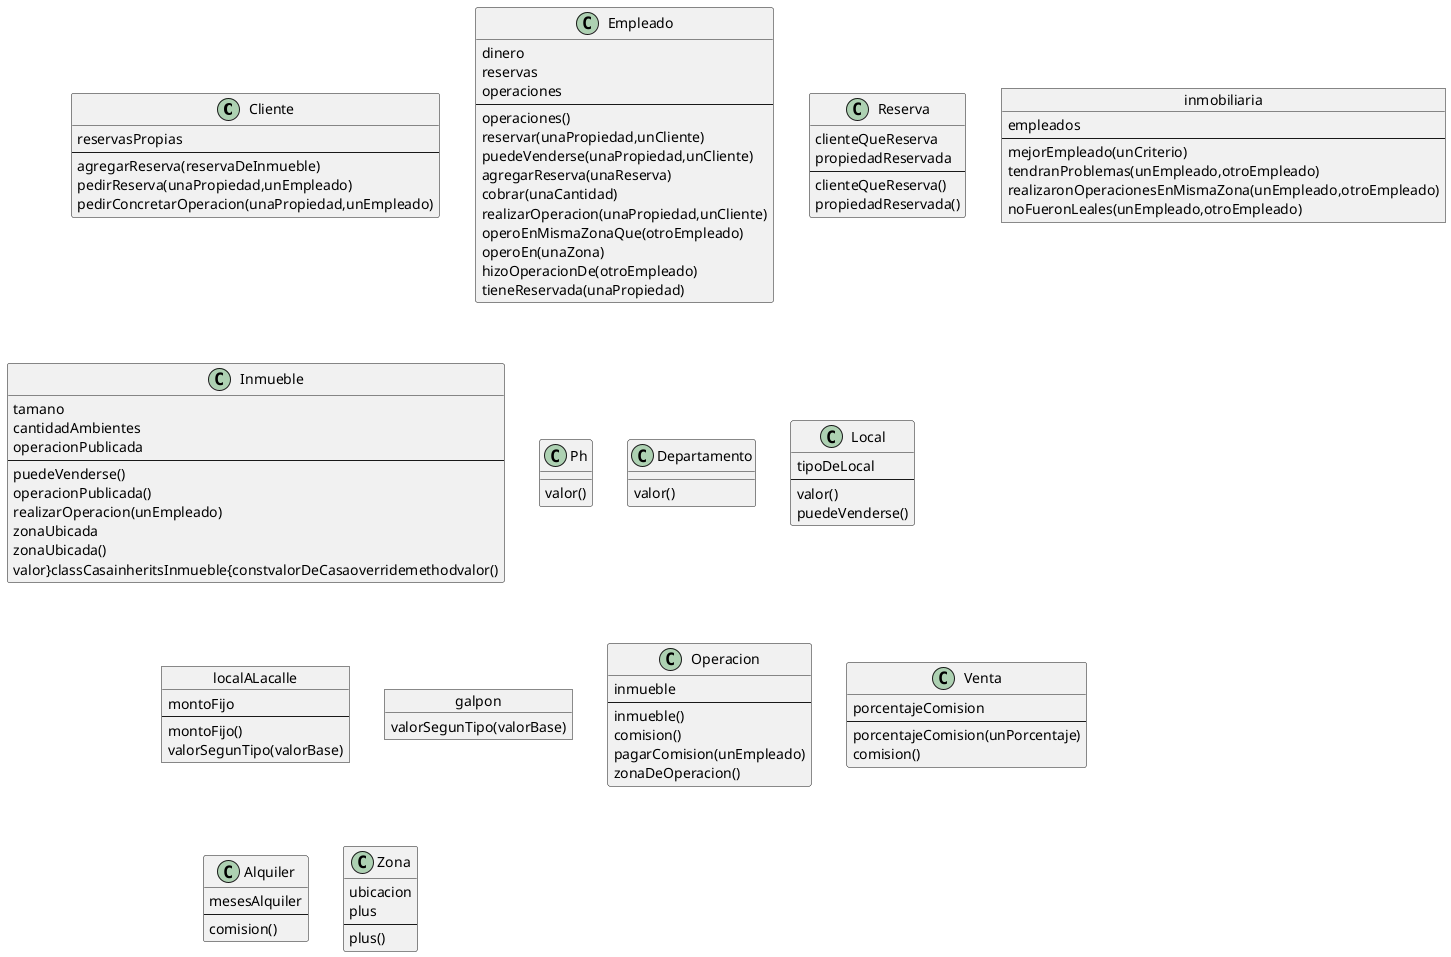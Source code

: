 @startuml diagramaDelCodigo

class Cliente { 
reservasPropias
--
agregarReserva(reservaDeInmueble)
pedirReserva(unaPropiedad,unEmpleado)
pedirConcretarOperacion(unaPropiedad,unEmpleado)
} 

class Empleado { 
dinero
reservas
operaciones
--
operaciones()
reservar(unaPropiedad,unCliente)
puedeVenderse(unaPropiedad,unCliente)
agregarReserva(unaReserva)
cobrar(unaCantidad)
realizarOperacion(unaPropiedad,unCliente)
operoEnMismaZonaQue(otroEmpleado)
operoEn(unaZona)
hizoOperacionDe(otroEmpleado)
tieneReservada(unaPropiedad)
} 

class Reserva { 
clienteQueReserva
propiedadReservada
--
clienteQueReserva()
propiedadReservada()
} 

object inmobiliaria { 
empleados
--
mejorEmpleado(unCriterio)
tendranProblemas(unEmpleado,otroEmpleado)
realizaronOperacionesEnMismaZona(unEmpleado,otroEmpleado)
noFueronLeales(unEmpleado,otroEmpleado)
} 

class Inmueble { 
tamano
cantidadAmbientes
operacionPublicada
--
puedeVenderse()
operacionPublicada()
realizarOperacion(unEmpleado)
zonaUbicada
zonaUbicada()
valor}classCasainheritsInmueble{constvalorDeCasaoverridemethodvalor()
} 

class Ph { 
valor()
} 

class Departamento { 
valor()
} 

class Local { 
tipoDeLocal
--
valor()
puedeVenderse()
} 

object localALacalle { 
montoFijo
--
montoFijo()
valorSegunTipo(valorBase)
} 

object galpon { 
valorSegunTipo(valorBase)
} 

class Operacion { 
inmueble
--
inmueble()
comision()
pagarComision(unEmpleado)
zonaDeOperacion()
} 

class Venta { 
porcentajeComision
--
porcentajeComision(unPorcentaje)
comision()
} 

class Alquiler { 
mesesAlquiler
--
comision()
} 

class Zona { 
ubicacion
plus
--
plus()
} 


@enduml